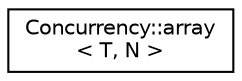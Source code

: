 digraph "Graphical Class Hierarchy"
{
  edge [fontname="Helvetica",fontsize="10",labelfontname="Helvetica",labelfontsize="10"];
  node [fontname="Helvetica",fontsize="10",shape=record];
  rankdir="LR";
  Node1 [label="Concurrency::array\l\< T, N \>",height=0.2,width=0.4,color="black", fillcolor="white", style="filled",URL="$classConcurrency_1_1array.html",tooltip="Represents an N-dimensional region of memory (with type T) located on an accelerator. "];
}

